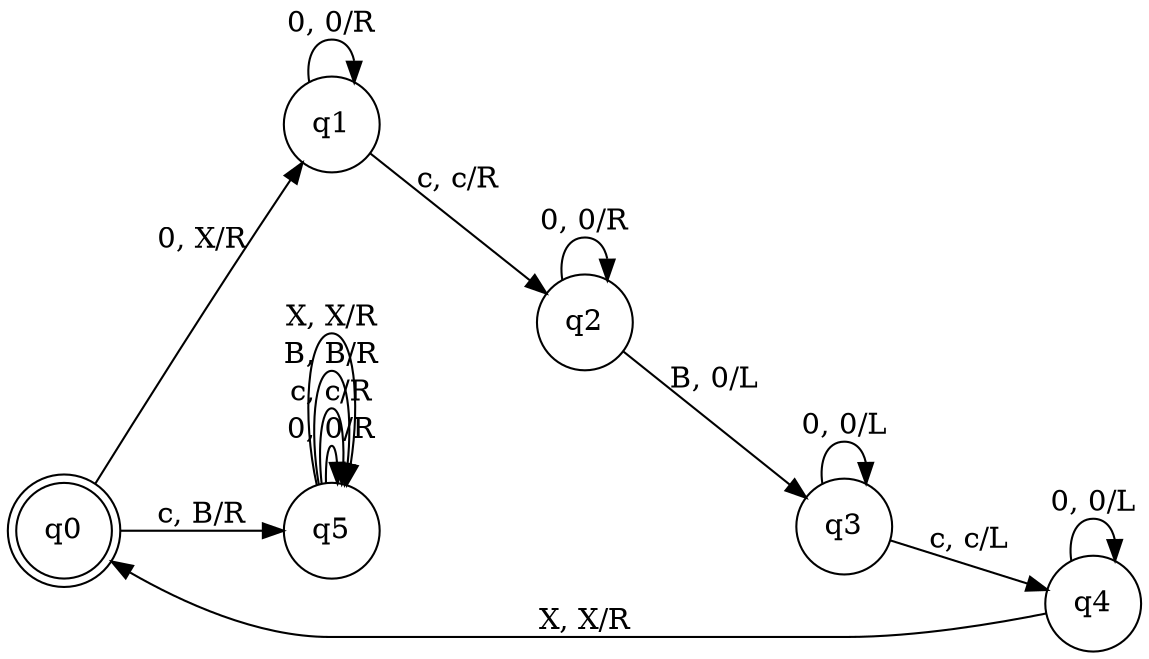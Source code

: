 digraph G {
	rankdir=LR size="80,5"
	node [shape=doublecircle]
	q0
	node [shape=circle]
	q1
	node [shape=circle]
	q2
	node [shape=circle]
	q3
	node [shape=circle]
	q4
	node [shape=circle]
	q5
	q0 -> q1 [label="0, X/R"]
	q0 -> q5 [label="c, B/R"]
	q1 -> q1 [label="0, 0/R"]
	q1 -> q2 [label="c, c/R"]
	q2 -> q2 [label="0, 0/R"]
	q2 -> q3 [label="B, 0/L"]
	q3 -> q3 [label="0, 0/L"]
	q3 -> q4 [label="c, c/L"]
	q4 -> q4 [label="0, 0/L"]
	q4 -> q0 [label="X, X/R"]
	q5 -> q5 [label="0, 0/R"]
	q5 -> q5 [label="c, c/R"]
	q5 -> q5 [label="B, B/R"]
	q5 -> q5 [label="X, X/R"]
}

